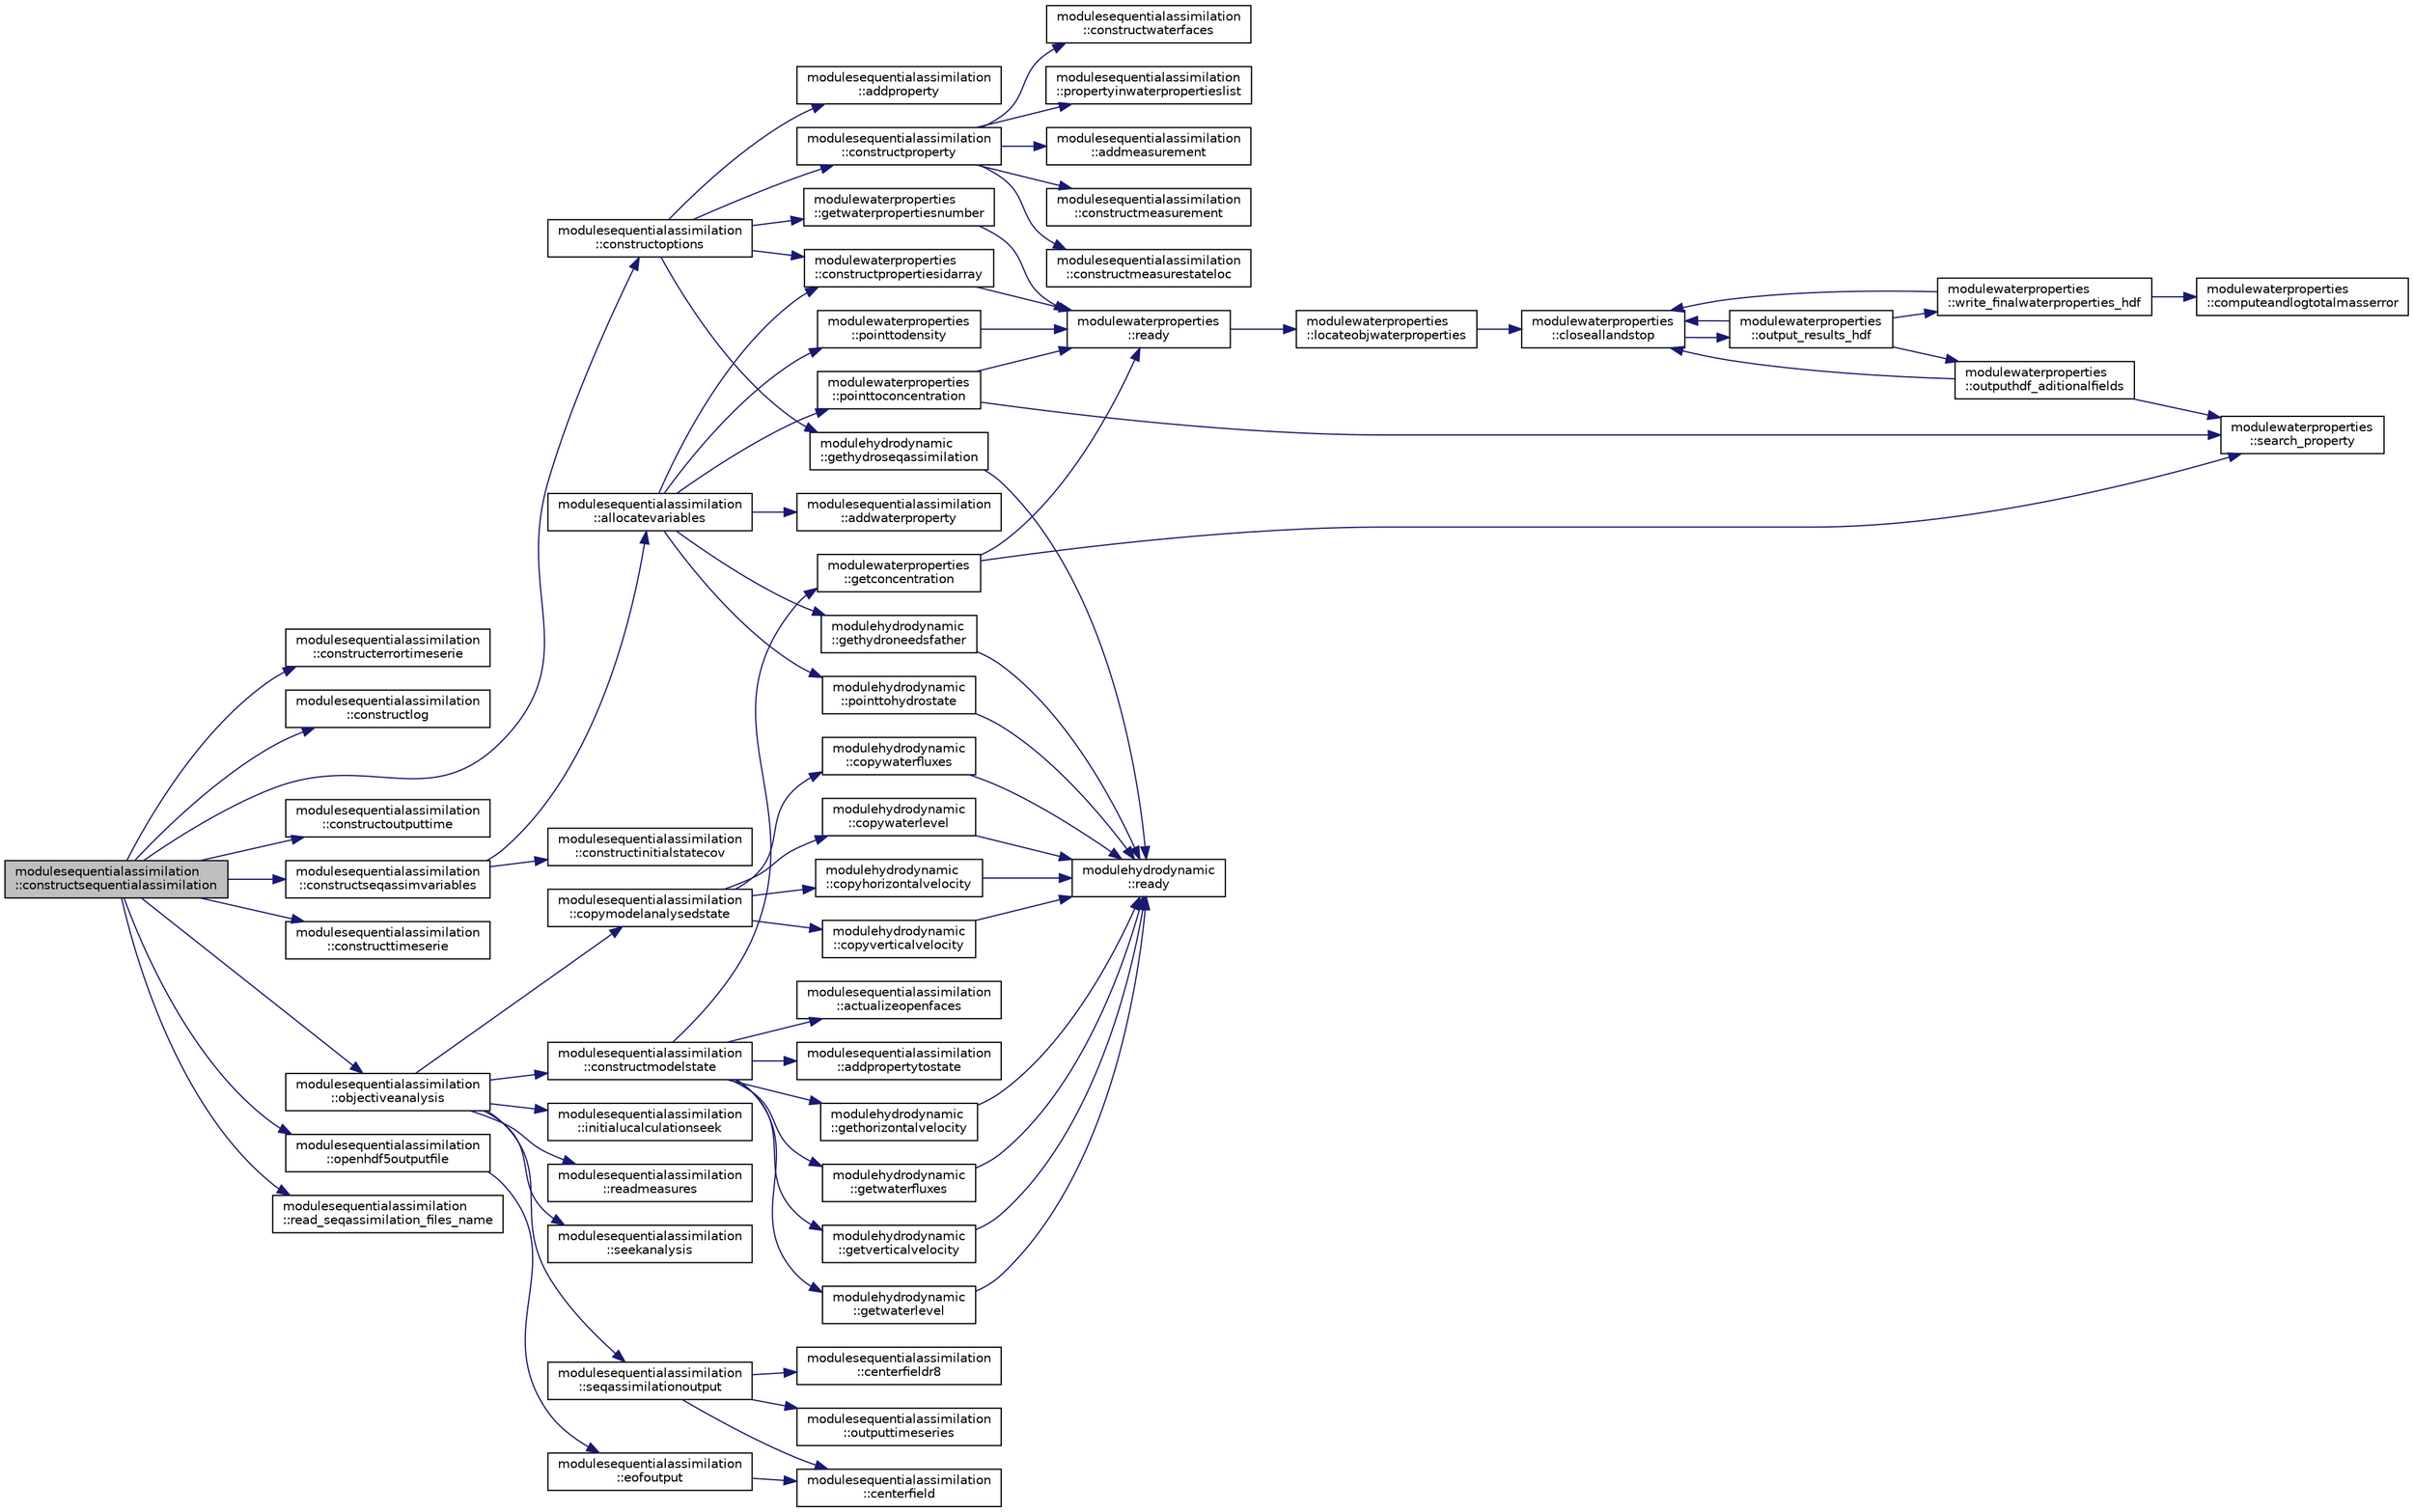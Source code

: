 digraph "modulesequentialassimilation::constructsequentialassimilation"
{
 // LATEX_PDF_SIZE
  edge [fontname="Helvetica",fontsize="10",labelfontname="Helvetica",labelfontsize="10"];
  node [fontname="Helvetica",fontsize="10",shape=record];
  rankdir="LR";
  Node1 [label="modulesequentialassimilation\l::constructsequentialassimilation",height=0.2,width=0.4,color="black", fillcolor="grey75", style="filled", fontcolor="black",tooltip=" "];
  Node1 -> Node2 [color="midnightblue",fontsize="10",style="solid",fontname="Helvetica"];
  Node2 [label="modulesequentialassimilation\l::constructerrortimeserie",height=0.2,width=0.4,color="black", fillcolor="white", style="filled",URL="$namespacemodulesequentialassimilation.html#aeee40d5724f1d4056ec3c81965e2d7c8",tooltip=" "];
  Node1 -> Node3 [color="midnightblue",fontsize="10",style="solid",fontname="Helvetica"];
  Node3 [label="modulesequentialassimilation\l::constructlog",height=0.2,width=0.4,color="black", fillcolor="white", style="filled",URL="$namespacemodulesequentialassimilation.html#a199d6fc518c2a4bb9604a7fdbf0ca4e6",tooltip=" "];
  Node1 -> Node4 [color="midnightblue",fontsize="10",style="solid",fontname="Helvetica"];
  Node4 [label="modulesequentialassimilation\l::constructoptions",height=0.2,width=0.4,color="black", fillcolor="white", style="filled",URL="$namespacemodulesequentialassimilation.html#aab4ab0277115cb693a57157090d95c51",tooltip=" "];
  Node4 -> Node5 [color="midnightblue",fontsize="10",style="solid",fontname="Helvetica"];
  Node5 [label="modulesequentialassimilation\l::addproperty",height=0.2,width=0.4,color="black", fillcolor="white", style="filled",URL="$namespacemodulesequentialassimilation.html#a47355d6dd2eb8e4c089b3f5c5170d3d7",tooltip=" "];
  Node4 -> Node6 [color="midnightblue",fontsize="10",style="solid",fontname="Helvetica"];
  Node6 [label="modulewaterproperties\l::constructpropertiesidarray",height=0.2,width=0.4,color="black", fillcolor="white", style="filled",URL="$namespacemodulewaterproperties.html#aa292f8dd2fd9a4ac03ea1234db030644",tooltip=" "];
  Node6 -> Node7 [color="midnightblue",fontsize="10",style="solid",fontname="Helvetica"];
  Node7 [label="modulewaterproperties\l::ready",height=0.2,width=0.4,color="black", fillcolor="white", style="filled",URL="$namespacemodulewaterproperties.html#ad54774dedce486739249cb10b4de21e2",tooltip=" "];
  Node7 -> Node8 [color="midnightblue",fontsize="10",style="solid",fontname="Helvetica"];
  Node8 [label="modulewaterproperties\l::locateobjwaterproperties",height=0.2,width=0.4,color="black", fillcolor="white", style="filled",URL="$namespacemodulewaterproperties.html#ae4516d6c7f3687b0293515314b0ade90",tooltip=" "];
  Node8 -> Node9 [color="midnightblue",fontsize="10",style="solid",fontname="Helvetica"];
  Node9 [label="modulewaterproperties\l::closeallandstop",height=0.2,width=0.4,color="black", fillcolor="white", style="filled",URL="$namespacemodulewaterproperties.html#a5bb74dfe4637836633ca6817a4a72758",tooltip=" "];
  Node9 -> Node10 [color="midnightblue",fontsize="10",style="solid",fontname="Helvetica"];
  Node10 [label="modulewaterproperties\l::output_results_hdf",height=0.2,width=0.4,color="black", fillcolor="white", style="filled",URL="$namespacemodulewaterproperties.html#a78143a2ee73e78a6441a03852a7b9f9a",tooltip=" "];
  Node10 -> Node9 [color="midnightblue",fontsize="10",style="solid",fontname="Helvetica"];
  Node10 -> Node11 [color="midnightblue",fontsize="10",style="solid",fontname="Helvetica"];
  Node11 [label="modulewaterproperties\l::outputhdf_aditionalfields",height=0.2,width=0.4,color="black", fillcolor="white", style="filled",URL="$namespacemodulewaterproperties.html#a0e590dc368b505cd9ea918d724d3eee3",tooltip=" "];
  Node11 -> Node9 [color="midnightblue",fontsize="10",style="solid",fontname="Helvetica"];
  Node11 -> Node12 [color="midnightblue",fontsize="10",style="solid",fontname="Helvetica"];
  Node12 [label="modulewaterproperties\l::search_property",height=0.2,width=0.4,color="black", fillcolor="white", style="filled",URL="$namespacemodulewaterproperties.html#ae6b7d758da27fb15faee52b3ed14029d",tooltip=" "];
  Node10 -> Node13 [color="midnightblue",fontsize="10",style="solid",fontname="Helvetica"];
  Node13 [label="modulewaterproperties\l::write_finalwaterproperties_hdf",height=0.2,width=0.4,color="black", fillcolor="white", style="filled",URL="$namespacemodulewaterproperties.html#a2893cea8ca427b1290aeb65593659aa0",tooltip=" "];
  Node13 -> Node9 [color="midnightblue",fontsize="10",style="solid",fontname="Helvetica"];
  Node13 -> Node14 [color="midnightblue",fontsize="10",style="solid",fontname="Helvetica"];
  Node14 [label="modulewaterproperties\l::computeandlogtotalmasserror",height=0.2,width=0.4,color="black", fillcolor="white", style="filled",URL="$namespacemodulewaterproperties.html#af1b9165b0e72747e4478868c7e5eff00",tooltip=" "];
  Node4 -> Node15 [color="midnightblue",fontsize="10",style="solid",fontname="Helvetica"];
  Node15 [label="modulesequentialassimilation\l::constructproperty",height=0.2,width=0.4,color="black", fillcolor="white", style="filled",URL="$namespacemodulesequentialassimilation.html#a37aa5f00e0026d3fb403e9d6fd041de3",tooltip=" "];
  Node15 -> Node16 [color="midnightblue",fontsize="10",style="solid",fontname="Helvetica"];
  Node16 [label="modulesequentialassimilation\l::addmeasurement",height=0.2,width=0.4,color="black", fillcolor="white", style="filled",URL="$namespacemodulesequentialassimilation.html#a4263d5378b1943e8de2e1465b38720e8",tooltip=" "];
  Node15 -> Node17 [color="midnightblue",fontsize="10",style="solid",fontname="Helvetica"];
  Node17 [label="modulesequentialassimilation\l::constructmeasurement",height=0.2,width=0.4,color="black", fillcolor="white", style="filled",URL="$namespacemodulesequentialassimilation.html#af3fc907b2e8cf5fb7cad188eb652528d",tooltip=" "];
  Node15 -> Node18 [color="midnightblue",fontsize="10",style="solid",fontname="Helvetica"];
  Node18 [label="modulesequentialassimilation\l::constructmeasurestateloc",height=0.2,width=0.4,color="black", fillcolor="white", style="filled",URL="$namespacemodulesequentialassimilation.html#aa4ca5ec886a894c6fe06ffd71d5fcb55",tooltip=" "];
  Node15 -> Node19 [color="midnightblue",fontsize="10",style="solid",fontname="Helvetica"];
  Node19 [label="modulesequentialassimilation\l::constructwaterfaces",height=0.2,width=0.4,color="black", fillcolor="white", style="filled",URL="$namespacemodulesequentialassimilation.html#a6a108acb64c98821e2a33f354767a9c1",tooltip=" "];
  Node15 -> Node20 [color="midnightblue",fontsize="10",style="solid",fontname="Helvetica"];
  Node20 [label="modulesequentialassimilation\l::propertyinwaterpropertieslist",height=0.2,width=0.4,color="black", fillcolor="white", style="filled",URL="$namespacemodulesequentialassimilation.html#a8c49e08db24e999a05be06bf048eeb25",tooltip=" "];
  Node4 -> Node21 [color="midnightblue",fontsize="10",style="solid",fontname="Helvetica"];
  Node21 [label="modulehydrodynamic\l::gethydroseqassimilation",height=0.2,width=0.4,color="black", fillcolor="white", style="filled",URL="$namespacemodulehydrodynamic.html#ab2980a48cd10c0f2def3784cbf27608c",tooltip=" "];
  Node21 -> Node22 [color="midnightblue",fontsize="10",style="solid",fontname="Helvetica"];
  Node22 [label="modulehydrodynamic\l::ready",height=0.2,width=0.4,color="black", fillcolor="white", style="filled",URL="$namespacemodulehydrodynamic.html#a541821548a44af36e71f5eddedae890e",tooltip=" "];
  Node4 -> Node23 [color="midnightblue",fontsize="10",style="solid",fontname="Helvetica"];
  Node23 [label="modulewaterproperties\l::getwaterpropertiesnumber",height=0.2,width=0.4,color="black", fillcolor="white", style="filled",URL="$namespacemodulewaterproperties.html#a6e98b7d8e639a6feac4f88974d90c5e5",tooltip=" "];
  Node23 -> Node7 [color="midnightblue",fontsize="10",style="solid",fontname="Helvetica"];
  Node1 -> Node24 [color="midnightblue",fontsize="10",style="solid",fontname="Helvetica"];
  Node24 [label="modulesequentialassimilation\l::constructoutputtime",height=0.2,width=0.4,color="black", fillcolor="white", style="filled",URL="$namespacemodulesequentialassimilation.html#a4636d1cd0c10613f19a1ca651b6b482f",tooltip=" "];
  Node1 -> Node25 [color="midnightblue",fontsize="10",style="solid",fontname="Helvetica"];
  Node25 [label="modulesequentialassimilation\l::constructseqassimvariables",height=0.2,width=0.4,color="black", fillcolor="white", style="filled",URL="$namespacemodulesequentialassimilation.html#adb290ebd31525621b87da4ea0f2c443c",tooltip=" "];
  Node25 -> Node26 [color="midnightblue",fontsize="10",style="solid",fontname="Helvetica"];
  Node26 [label="modulesequentialassimilation\l::allocatevariables",height=0.2,width=0.4,color="black", fillcolor="white", style="filled",URL="$namespacemodulesequentialassimilation.html#af08be0960351f7f29fe3b0b796b72da3",tooltip=" "];
  Node26 -> Node27 [color="midnightblue",fontsize="10",style="solid",fontname="Helvetica"];
  Node27 [label="modulesequentialassimilation\l::addwaterproperty",height=0.2,width=0.4,color="black", fillcolor="white", style="filled",URL="$namespacemodulesequentialassimilation.html#a891242d04c33e25fc2d6c1b0bbbcdb59",tooltip=" "];
  Node26 -> Node6 [color="midnightblue",fontsize="10",style="solid",fontname="Helvetica"];
  Node26 -> Node28 [color="midnightblue",fontsize="10",style="solid",fontname="Helvetica"];
  Node28 [label="modulehydrodynamic\l::gethydroneedsfather",height=0.2,width=0.4,color="black", fillcolor="white", style="filled",URL="$namespacemodulehydrodynamic.html#a391b4f9e43b2d5d986bedc666b00da4d",tooltip=" "];
  Node28 -> Node22 [color="midnightblue",fontsize="10",style="solid",fontname="Helvetica"];
  Node26 -> Node29 [color="midnightblue",fontsize="10",style="solid",fontname="Helvetica"];
  Node29 [label="modulewaterproperties\l::pointtoconcentration",height=0.2,width=0.4,color="black", fillcolor="white", style="filled",URL="$namespacemodulewaterproperties.html#a4a3c2baf1d479b6f25201db3550c7a46",tooltip=" "];
  Node29 -> Node7 [color="midnightblue",fontsize="10",style="solid",fontname="Helvetica"];
  Node29 -> Node12 [color="midnightblue",fontsize="10",style="solid",fontname="Helvetica"];
  Node26 -> Node30 [color="midnightblue",fontsize="10",style="solid",fontname="Helvetica"];
  Node30 [label="modulewaterproperties\l::pointtodensity",height=0.2,width=0.4,color="black", fillcolor="white", style="filled",URL="$namespacemodulewaterproperties.html#a4585c55e4791aa9e486553e2e0ad3c5c",tooltip=" "];
  Node30 -> Node7 [color="midnightblue",fontsize="10",style="solid",fontname="Helvetica"];
  Node26 -> Node31 [color="midnightblue",fontsize="10",style="solid",fontname="Helvetica"];
  Node31 [label="modulehydrodynamic\l::pointtohydrostate",height=0.2,width=0.4,color="black", fillcolor="white", style="filled",URL="$namespacemodulehydrodynamic.html#a132ea2e90b030b8a52c174eec61093e2",tooltip=" "];
  Node31 -> Node22 [color="midnightblue",fontsize="10",style="solid",fontname="Helvetica"];
  Node25 -> Node32 [color="midnightblue",fontsize="10",style="solid",fontname="Helvetica"];
  Node32 [label="modulesequentialassimilation\l::constructinitialstatecov",height=0.2,width=0.4,color="black", fillcolor="white", style="filled",URL="$namespacemodulesequentialassimilation.html#ab636e048b1738282bf697c69d3e4fd10",tooltip=" "];
  Node1 -> Node33 [color="midnightblue",fontsize="10",style="solid",fontname="Helvetica"];
  Node33 [label="modulesequentialassimilation\l::constructtimeserie",height=0.2,width=0.4,color="black", fillcolor="white", style="filled",URL="$namespacemodulesequentialassimilation.html#a9aa173ea83e0e960fe1561e3a9f183be",tooltip=" "];
  Node1 -> Node34 [color="midnightblue",fontsize="10",style="solid",fontname="Helvetica"];
  Node34 [label="modulesequentialassimilation\l::objectiveanalysis",height=0.2,width=0.4,color="black", fillcolor="white", style="filled",URL="$namespacemodulesequentialassimilation.html#a09e6002fa92db2aafb977540ff4479fb",tooltip=" "];
  Node34 -> Node35 [color="midnightblue",fontsize="10",style="solid",fontname="Helvetica"];
  Node35 [label="modulesequentialassimilation\l::constructmodelstate",height=0.2,width=0.4,color="black", fillcolor="white", style="filled",URL="$namespacemodulesequentialassimilation.html#abc672947c709e077d461068b3e7ae140",tooltip=" "];
  Node35 -> Node36 [color="midnightblue",fontsize="10",style="solid",fontname="Helvetica"];
  Node36 [label="modulesequentialassimilation\l::actualizeopenfaces",height=0.2,width=0.4,color="black", fillcolor="white", style="filled",URL="$namespacemodulesequentialassimilation.html#ad6321e8248e2b795443ddc551cbc9446",tooltip=" "];
  Node35 -> Node37 [color="midnightblue",fontsize="10",style="solid",fontname="Helvetica"];
  Node37 [label="modulesequentialassimilation\l::addpropertytostate",height=0.2,width=0.4,color="black", fillcolor="white", style="filled",URL="$namespacemodulesequentialassimilation.html#a5cad8b44cf828f7b0f86fffd43e9f8a7",tooltip=" "];
  Node35 -> Node38 [color="midnightblue",fontsize="10",style="solid",fontname="Helvetica"];
  Node38 [label="modulewaterproperties\l::getconcentration",height=0.2,width=0.4,color="black", fillcolor="white", style="filled",URL="$namespacemodulewaterproperties.html#a45cbba90a6054db2070c49281da1ef56",tooltip=" "];
  Node38 -> Node7 [color="midnightblue",fontsize="10",style="solid",fontname="Helvetica"];
  Node38 -> Node12 [color="midnightblue",fontsize="10",style="solid",fontname="Helvetica"];
  Node35 -> Node39 [color="midnightblue",fontsize="10",style="solid",fontname="Helvetica"];
  Node39 [label="modulehydrodynamic\l::gethorizontalvelocity",height=0.2,width=0.4,color="black", fillcolor="white", style="filled",URL="$namespacemodulehydrodynamic.html#aba7eae61c437ef648710efabc4d39e36",tooltip=" "];
  Node39 -> Node22 [color="midnightblue",fontsize="10",style="solid",fontname="Helvetica"];
  Node35 -> Node40 [color="midnightblue",fontsize="10",style="solid",fontname="Helvetica"];
  Node40 [label="modulehydrodynamic\l::getverticalvelocity",height=0.2,width=0.4,color="black", fillcolor="white", style="filled",URL="$namespacemodulehydrodynamic.html#a6f64fd12742f48039f81460df9c0cd42",tooltip=" "];
  Node40 -> Node22 [color="midnightblue",fontsize="10",style="solid",fontname="Helvetica"];
  Node35 -> Node41 [color="midnightblue",fontsize="10",style="solid",fontname="Helvetica"];
  Node41 [label="modulehydrodynamic\l::getwaterfluxes",height=0.2,width=0.4,color="black", fillcolor="white", style="filled",URL="$namespacemodulehydrodynamic.html#a29f89183d9394468a6db08ec640599f1",tooltip=" "];
  Node41 -> Node22 [color="midnightblue",fontsize="10",style="solid",fontname="Helvetica"];
  Node35 -> Node42 [color="midnightblue",fontsize="10",style="solid",fontname="Helvetica"];
  Node42 [label="modulehydrodynamic\l::getwaterlevel",height=0.2,width=0.4,color="black", fillcolor="white", style="filled",URL="$namespacemodulehydrodynamic.html#ad29ca3143969ea453d432e0a8f2dde2d",tooltip=" "];
  Node42 -> Node22 [color="midnightblue",fontsize="10",style="solid",fontname="Helvetica"];
  Node34 -> Node43 [color="midnightblue",fontsize="10",style="solid",fontname="Helvetica"];
  Node43 [label="modulesequentialassimilation\l::copymodelanalysedstate",height=0.2,width=0.4,color="black", fillcolor="white", style="filled",URL="$namespacemodulesequentialassimilation.html#adcd2e5938f9991a133ebe1cf7eb7ad2f",tooltip=" "];
  Node43 -> Node44 [color="midnightblue",fontsize="10",style="solid",fontname="Helvetica"];
  Node44 [label="modulehydrodynamic\l::copyhorizontalvelocity",height=0.2,width=0.4,color="black", fillcolor="white", style="filled",URL="$namespacemodulehydrodynamic.html#af9f7b027775cfbeb5d359cec2be0b0ad",tooltip=" "];
  Node44 -> Node22 [color="midnightblue",fontsize="10",style="solid",fontname="Helvetica"];
  Node43 -> Node45 [color="midnightblue",fontsize="10",style="solid",fontname="Helvetica"];
  Node45 [label="modulehydrodynamic\l::copyverticalvelocity",height=0.2,width=0.4,color="black", fillcolor="white", style="filled",URL="$namespacemodulehydrodynamic.html#a8d99754e0f222c6f691a79e16a3b85b5",tooltip=" "];
  Node45 -> Node22 [color="midnightblue",fontsize="10",style="solid",fontname="Helvetica"];
  Node43 -> Node46 [color="midnightblue",fontsize="10",style="solid",fontname="Helvetica"];
  Node46 [label="modulehydrodynamic\l::copywaterfluxes",height=0.2,width=0.4,color="black", fillcolor="white", style="filled",URL="$namespacemodulehydrodynamic.html#a389c77d3103d5944ec90680d613d2e56",tooltip=" "];
  Node46 -> Node22 [color="midnightblue",fontsize="10",style="solid",fontname="Helvetica"];
  Node43 -> Node47 [color="midnightblue",fontsize="10",style="solid",fontname="Helvetica"];
  Node47 [label="modulehydrodynamic\l::copywaterlevel",height=0.2,width=0.4,color="black", fillcolor="white", style="filled",URL="$namespacemodulehydrodynamic.html#a6a39453a1be66896cddce62126fa7bcc",tooltip=" "];
  Node47 -> Node22 [color="midnightblue",fontsize="10",style="solid",fontname="Helvetica"];
  Node34 -> Node48 [color="midnightblue",fontsize="10",style="solid",fontname="Helvetica"];
  Node48 [label="modulesequentialassimilation\l::initialucalculationseek",height=0.2,width=0.4,color="black", fillcolor="white", style="filled",URL="$namespacemodulesequentialassimilation.html#a33c7157ae5930272ff775ccd732bcb33",tooltip=" "];
  Node34 -> Node49 [color="midnightblue",fontsize="10",style="solid",fontname="Helvetica"];
  Node49 [label="modulesequentialassimilation\l::readmeasures",height=0.2,width=0.4,color="black", fillcolor="white", style="filled",URL="$namespacemodulesequentialassimilation.html#a7972ca7b3c19868e67ca455d375e45af",tooltip=" "];
  Node34 -> Node50 [color="midnightblue",fontsize="10",style="solid",fontname="Helvetica"];
  Node50 [label="modulesequentialassimilation\l::seekanalysis",height=0.2,width=0.4,color="black", fillcolor="white", style="filled",URL="$namespacemodulesequentialassimilation.html#a1cda513ededcf93d8f84bd9f6e39ba43",tooltip=" "];
  Node34 -> Node51 [color="midnightblue",fontsize="10",style="solid",fontname="Helvetica"];
  Node51 [label="modulesequentialassimilation\l::seqassimilationoutput",height=0.2,width=0.4,color="black", fillcolor="white", style="filled",URL="$namespacemodulesequentialassimilation.html#a80cfe86b207ec25cc26de13d8bad205c",tooltip=" "];
  Node51 -> Node52 [color="midnightblue",fontsize="10",style="solid",fontname="Helvetica"];
  Node52 [label="modulesequentialassimilation\l::centerfield",height=0.2,width=0.4,color="black", fillcolor="white", style="filled",URL="$namespacemodulesequentialassimilation.html#a2481d2ea20d9e305e0090e324dd3893e",tooltip=" "];
  Node51 -> Node53 [color="midnightblue",fontsize="10",style="solid",fontname="Helvetica"];
  Node53 [label="modulesequentialassimilation\l::centerfieldr8",height=0.2,width=0.4,color="black", fillcolor="white", style="filled",URL="$namespacemodulesequentialassimilation.html#aa1246853229add1c591a38826af67ea2",tooltip=" "];
  Node51 -> Node54 [color="midnightblue",fontsize="10",style="solid",fontname="Helvetica"];
  Node54 [label="modulesequentialassimilation\l::outputtimeseries",height=0.2,width=0.4,color="black", fillcolor="white", style="filled",URL="$namespacemodulesequentialassimilation.html#a484eaebcabbe127119b8f5623e94c654",tooltip=" "];
  Node1 -> Node55 [color="midnightblue",fontsize="10",style="solid",fontname="Helvetica"];
  Node55 [label="modulesequentialassimilation\l::openhdf5outputfile",height=0.2,width=0.4,color="black", fillcolor="white", style="filled",URL="$namespacemodulesequentialassimilation.html#a6440d55f49615b21ea0d328d0121e669",tooltip=" "];
  Node55 -> Node56 [color="midnightblue",fontsize="10",style="solid",fontname="Helvetica"];
  Node56 [label="modulesequentialassimilation\l::eofoutput",height=0.2,width=0.4,color="black", fillcolor="white", style="filled",URL="$namespacemodulesequentialassimilation.html#a4f7834d6d8d5c26c37c74e758a14b521",tooltip=" "];
  Node56 -> Node52 [color="midnightblue",fontsize="10",style="solid",fontname="Helvetica"];
  Node1 -> Node57 [color="midnightblue",fontsize="10",style="solid",fontname="Helvetica"];
  Node57 [label="modulesequentialassimilation\l::read_seqassimilation_files_name",height=0.2,width=0.4,color="black", fillcolor="white", style="filled",URL="$namespacemodulesequentialassimilation.html#ad625646f49c7f79a25eece8ee6fc763c",tooltip=" "];
}
